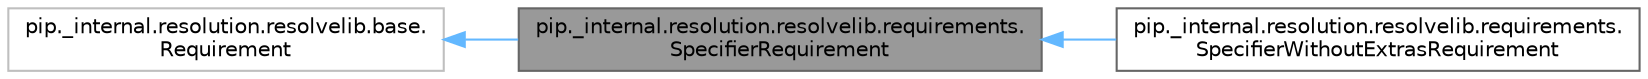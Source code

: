 digraph "pip._internal.resolution.resolvelib.requirements.SpecifierRequirement"
{
 // LATEX_PDF_SIZE
  bgcolor="transparent";
  edge [fontname=Helvetica,fontsize=10,labelfontname=Helvetica,labelfontsize=10];
  node [fontname=Helvetica,fontsize=10,shape=box,height=0.2,width=0.4];
  rankdir="LR";
  Node1 [id="Node000001",label="pip._internal.resolution.resolvelib.requirements.\lSpecifierRequirement",height=0.2,width=0.4,color="gray40", fillcolor="grey60", style="filled", fontcolor="black",tooltip=" "];
  Node2 -> Node1 [id="edge3_Node000001_Node000002",dir="back",color="steelblue1",style="solid",tooltip=" "];
  Node2 [id="Node000002",label="pip._internal.resolution.resolvelib.base.\lRequirement",height=0.2,width=0.4,color="grey75", fillcolor="white", style="filled",URL="$de/db6/classpip_1_1__internal_1_1resolution_1_1resolvelib_1_1base_1_1Requirement.html",tooltip=" "];
  Node1 -> Node3 [id="edge4_Node000001_Node000003",dir="back",color="steelblue1",style="solid",tooltip=" "];
  Node3 [id="Node000003",label="pip._internal.resolution.resolvelib.requirements.\lSpecifierWithoutExtrasRequirement",height=0.2,width=0.4,color="gray40", fillcolor="white", style="filled",URL="$d8/d69/classpip_1_1__internal_1_1resolution_1_1resolvelib_1_1requirements_1_1SpecifierWithoutExtrasRequirement.html",tooltip=" "];
}

